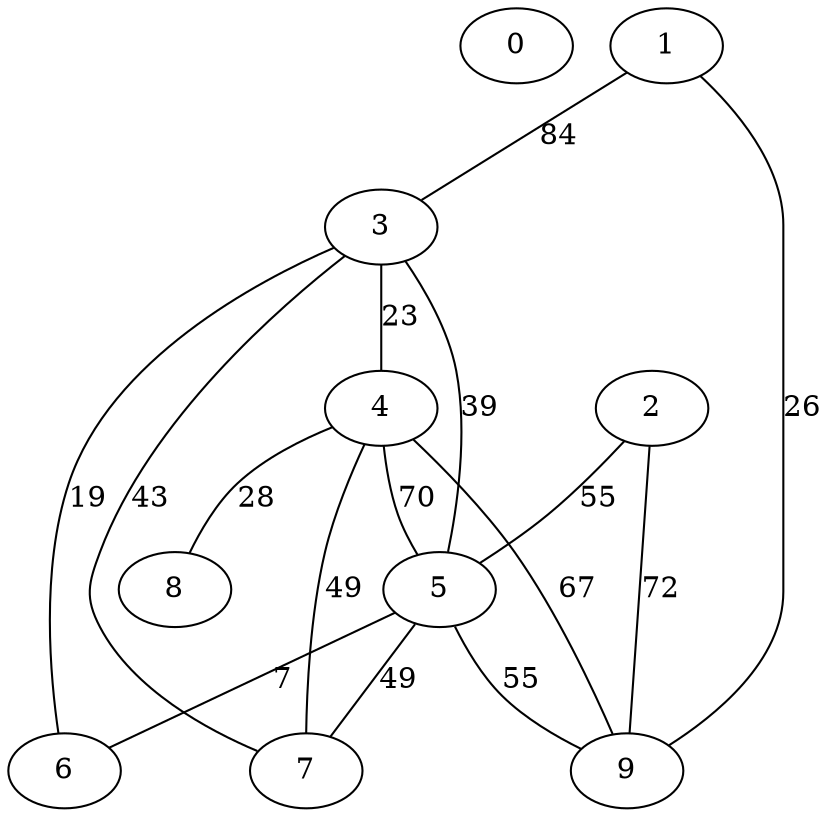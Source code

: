 graph Nom{
0;1;2;3;4;5;6;7;8;9;5--6[label=7];
3--6[label=19];
3--4[label=23];
1--9[label=26];
4--8[label=28];
3--5[label=39];
3--7[label=43];
5--7[label=49];
4--7[label=49];
5--9[label=55];
2--5[label=55];
4--9[label=67];
4--5[label=70];
2--9[label=72];
1--3[label=84];
}
